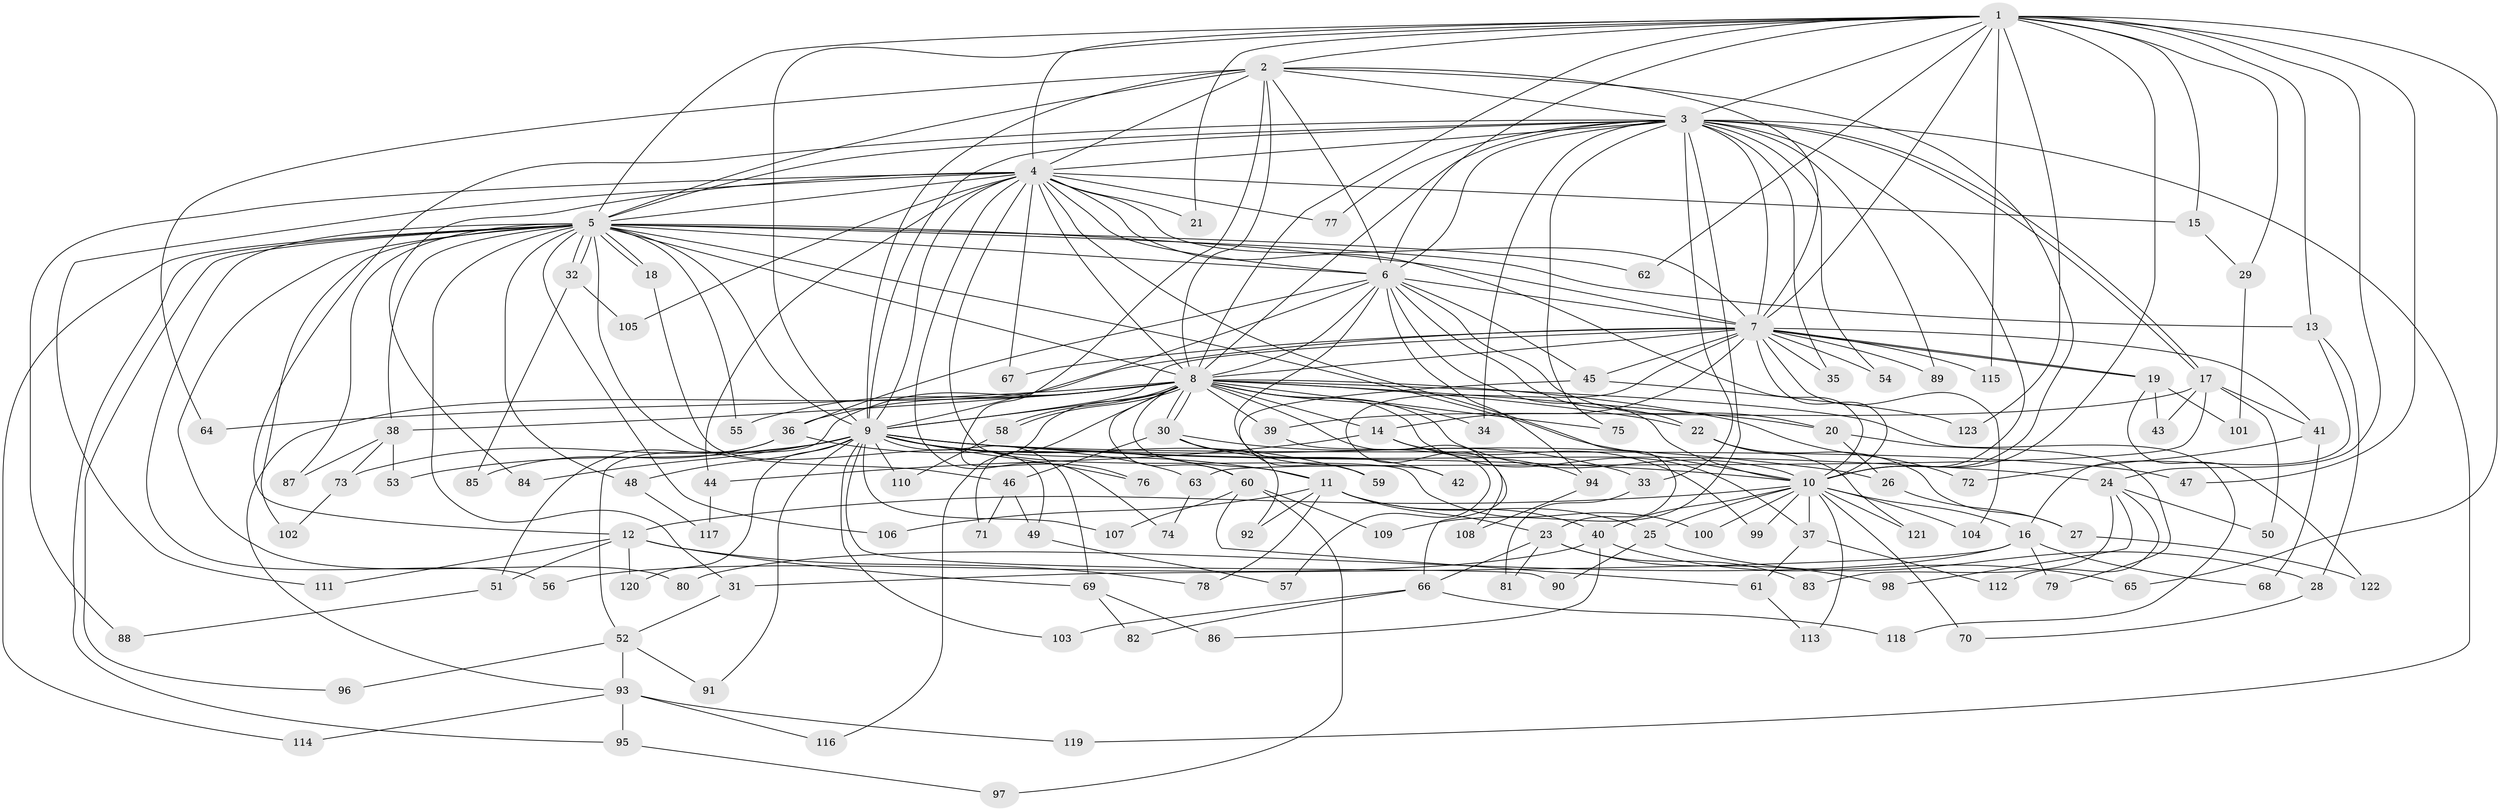 // coarse degree distribution, {21: 0.010638297872340425, 20: 0.010638297872340425, 22: 0.010638297872340425, 19: 0.02127659574468085, 28: 0.010638297872340425, 15: 0.010638297872340425, 31: 0.010638297872340425, 26: 0.010638297872340425, 8: 0.010638297872340425, 7: 0.02127659574468085, 4: 0.09574468085106383, 6: 0.07446808510638298, 3: 0.11702127659574468, 5: 0.0425531914893617, 2: 0.5425531914893617}
// Generated by graph-tools (version 1.1) at 2025/23/03/03/25 07:23:35]
// undirected, 123 vertices, 271 edges
graph export_dot {
graph [start="1"]
  node [color=gray90,style=filled];
  1;
  2;
  3;
  4;
  5;
  6;
  7;
  8;
  9;
  10;
  11;
  12;
  13;
  14;
  15;
  16;
  17;
  18;
  19;
  20;
  21;
  22;
  23;
  24;
  25;
  26;
  27;
  28;
  29;
  30;
  31;
  32;
  33;
  34;
  35;
  36;
  37;
  38;
  39;
  40;
  41;
  42;
  43;
  44;
  45;
  46;
  47;
  48;
  49;
  50;
  51;
  52;
  53;
  54;
  55;
  56;
  57;
  58;
  59;
  60;
  61;
  62;
  63;
  64;
  65;
  66;
  67;
  68;
  69;
  70;
  71;
  72;
  73;
  74;
  75;
  76;
  77;
  78;
  79;
  80;
  81;
  82;
  83;
  84;
  85;
  86;
  87;
  88;
  89;
  90;
  91;
  92;
  93;
  94;
  95;
  96;
  97;
  98;
  99;
  100;
  101;
  102;
  103;
  104;
  105;
  106;
  107;
  108;
  109;
  110;
  111;
  112;
  113;
  114;
  115;
  116;
  117;
  118;
  119;
  120;
  121;
  122;
  123;
  1 -- 2;
  1 -- 3;
  1 -- 4;
  1 -- 5;
  1 -- 6;
  1 -- 7;
  1 -- 8;
  1 -- 9;
  1 -- 10;
  1 -- 13;
  1 -- 15;
  1 -- 21;
  1 -- 24;
  1 -- 29;
  1 -- 47;
  1 -- 62;
  1 -- 65;
  1 -- 115;
  1 -- 123;
  2 -- 3;
  2 -- 4;
  2 -- 5;
  2 -- 6;
  2 -- 7;
  2 -- 8;
  2 -- 9;
  2 -- 10;
  2 -- 64;
  2 -- 76;
  3 -- 4;
  3 -- 5;
  3 -- 6;
  3 -- 7;
  3 -- 8;
  3 -- 9;
  3 -- 10;
  3 -- 12;
  3 -- 17;
  3 -- 17;
  3 -- 33;
  3 -- 34;
  3 -- 35;
  3 -- 54;
  3 -- 75;
  3 -- 77;
  3 -- 89;
  3 -- 109;
  3 -- 119;
  4 -- 5;
  4 -- 6;
  4 -- 7;
  4 -- 8;
  4 -- 9;
  4 -- 10;
  4 -- 15;
  4 -- 21;
  4 -- 23;
  4 -- 44;
  4 -- 67;
  4 -- 74;
  4 -- 77;
  4 -- 84;
  4 -- 88;
  4 -- 100;
  4 -- 105;
  4 -- 111;
  5 -- 6;
  5 -- 7;
  5 -- 8;
  5 -- 9;
  5 -- 10;
  5 -- 13;
  5 -- 18;
  5 -- 18;
  5 -- 31;
  5 -- 32;
  5 -- 32;
  5 -- 38;
  5 -- 46;
  5 -- 48;
  5 -- 55;
  5 -- 56;
  5 -- 62;
  5 -- 80;
  5 -- 87;
  5 -- 95;
  5 -- 96;
  5 -- 102;
  5 -- 106;
  5 -- 114;
  6 -- 7;
  6 -- 8;
  6 -- 9;
  6 -- 10;
  6 -- 20;
  6 -- 22;
  6 -- 36;
  6 -- 42;
  6 -- 45;
  6 -- 94;
  7 -- 8;
  7 -- 9;
  7 -- 10;
  7 -- 14;
  7 -- 19;
  7 -- 19;
  7 -- 35;
  7 -- 41;
  7 -- 45;
  7 -- 54;
  7 -- 66;
  7 -- 67;
  7 -- 89;
  7 -- 93;
  7 -- 104;
  7 -- 115;
  8 -- 9;
  8 -- 10;
  8 -- 11;
  8 -- 14;
  8 -- 20;
  8 -- 22;
  8 -- 30;
  8 -- 30;
  8 -- 34;
  8 -- 36;
  8 -- 37;
  8 -- 38;
  8 -- 39;
  8 -- 52;
  8 -- 55;
  8 -- 58;
  8 -- 58;
  8 -- 60;
  8 -- 64;
  8 -- 71;
  8 -- 72;
  8 -- 75;
  8 -- 108;
  8 -- 116;
  8 -- 118;
  9 -- 10;
  9 -- 11;
  9 -- 24;
  9 -- 26;
  9 -- 47;
  9 -- 48;
  9 -- 53;
  9 -- 59;
  9 -- 60;
  9 -- 69;
  9 -- 73;
  9 -- 76;
  9 -- 84;
  9 -- 90;
  9 -- 91;
  9 -- 103;
  9 -- 107;
  9 -- 110;
  9 -- 120;
  10 -- 12;
  10 -- 16;
  10 -- 25;
  10 -- 37;
  10 -- 40;
  10 -- 70;
  10 -- 99;
  10 -- 100;
  10 -- 104;
  10 -- 113;
  10 -- 121;
  11 -- 23;
  11 -- 25;
  11 -- 40;
  11 -- 78;
  11 -- 92;
  11 -- 106;
  12 -- 51;
  12 -- 69;
  12 -- 78;
  12 -- 111;
  12 -- 120;
  13 -- 16;
  13 -- 28;
  14 -- 44;
  14 -- 94;
  14 -- 99;
  15 -- 29;
  16 -- 31;
  16 -- 68;
  16 -- 79;
  16 -- 80;
  17 -- 39;
  17 -- 41;
  17 -- 43;
  17 -- 50;
  17 -- 63;
  18 -- 49;
  19 -- 43;
  19 -- 101;
  19 -- 122;
  20 -- 26;
  20 -- 79;
  22 -- 27;
  22 -- 121;
  23 -- 66;
  23 -- 81;
  23 -- 83;
  23 -- 98;
  24 -- 50;
  24 -- 83;
  24 -- 98;
  24 -- 112;
  25 -- 28;
  25 -- 90;
  26 -- 27;
  27 -- 122;
  28 -- 70;
  29 -- 101;
  30 -- 33;
  30 -- 42;
  30 -- 46;
  30 -- 92;
  31 -- 52;
  32 -- 85;
  32 -- 105;
  33 -- 81;
  36 -- 51;
  36 -- 63;
  36 -- 85;
  37 -- 61;
  37 -- 112;
  38 -- 53;
  38 -- 73;
  38 -- 87;
  39 -- 57;
  40 -- 56;
  40 -- 65;
  40 -- 86;
  41 -- 68;
  41 -- 72;
  44 -- 117;
  45 -- 59;
  45 -- 123;
  46 -- 49;
  46 -- 71;
  48 -- 117;
  49 -- 57;
  51 -- 88;
  52 -- 91;
  52 -- 93;
  52 -- 96;
  58 -- 110;
  60 -- 61;
  60 -- 97;
  60 -- 107;
  60 -- 109;
  61 -- 113;
  63 -- 74;
  66 -- 82;
  66 -- 103;
  66 -- 118;
  69 -- 82;
  69 -- 86;
  73 -- 102;
  93 -- 95;
  93 -- 114;
  93 -- 116;
  93 -- 119;
  94 -- 108;
  95 -- 97;
}
